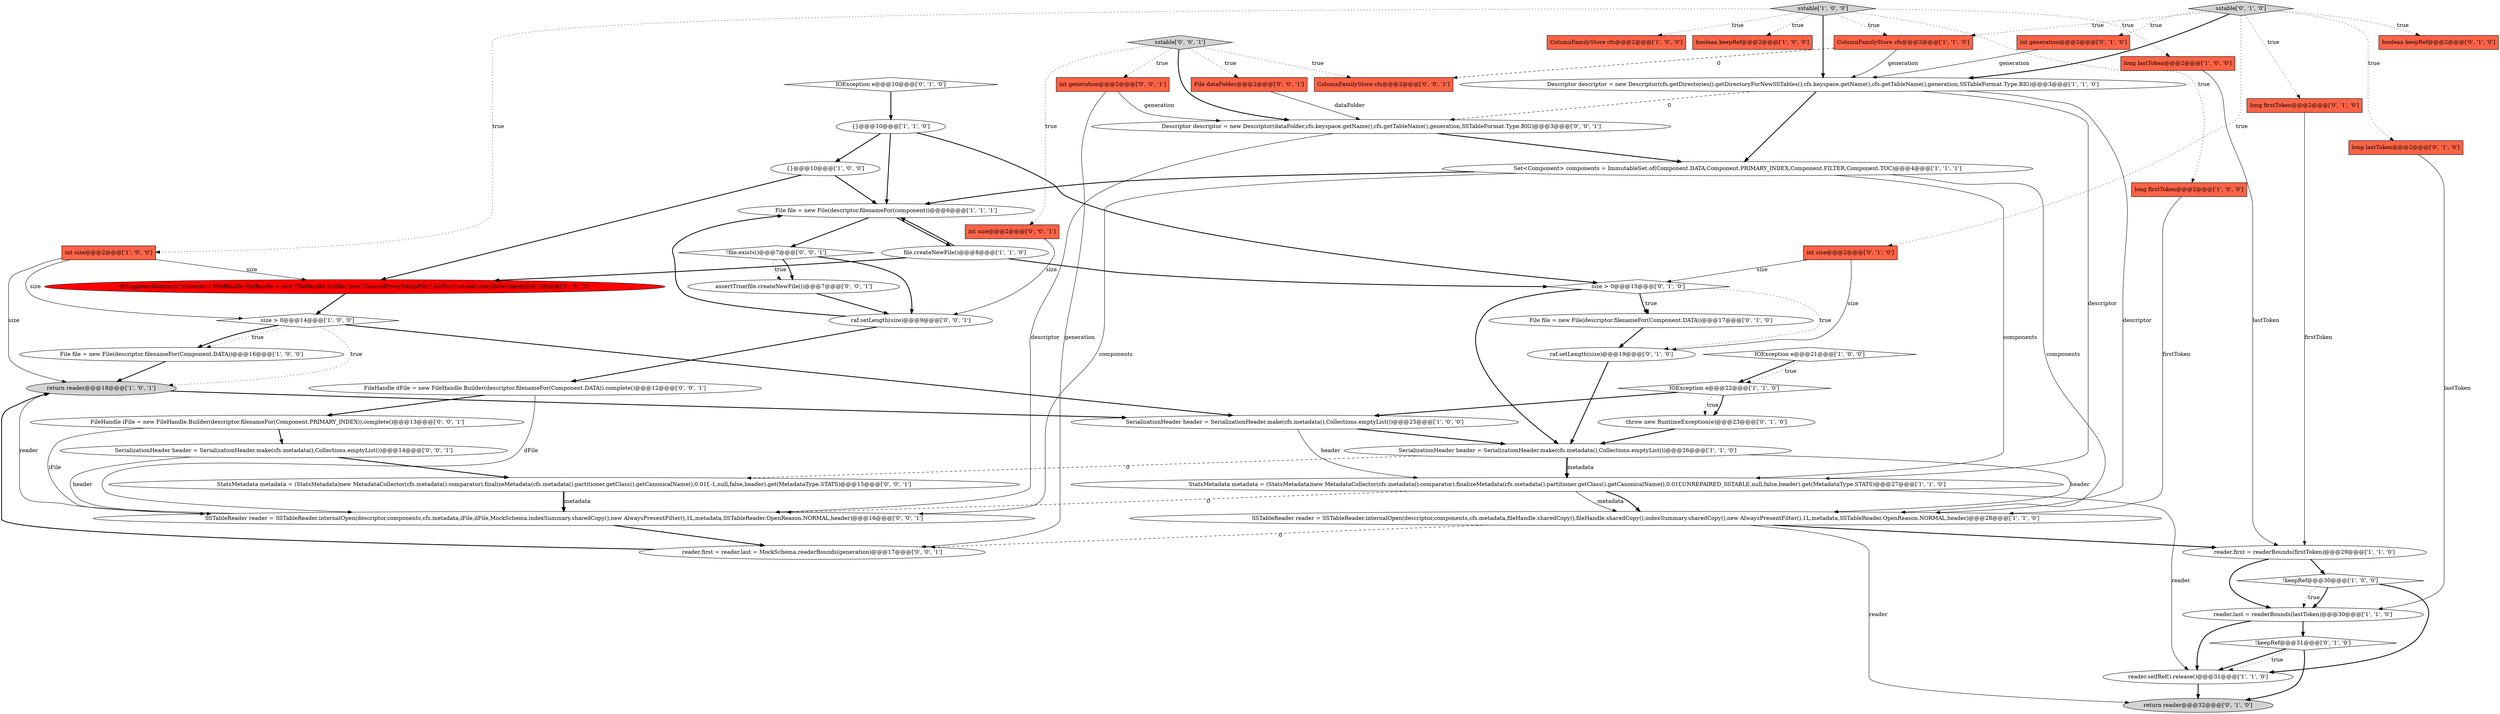 digraph {
19 [style = filled, label = "@SuppressWarnings(\"resource\") FileHandle fileHandle = new FileHandle.Builder(new ChannelProxy(tempFile)).bufferSize(size).complete(size)@@@13@@@['1', '0', '0']", fillcolor = red, shape = ellipse image = "AAA1AAABBB1BBB"];
2 [style = filled, label = "reader.first = readerBounds(firstToken)@@@29@@@['1', '1', '0']", fillcolor = white, shape = ellipse image = "AAA0AAABBB1BBB"];
28 [style = filled, label = "raf.setLength(size)@@@19@@@['0', '1', '0']", fillcolor = white, shape = ellipse image = "AAA0AAABBB2BBB"];
33 [style = filled, label = "throw new RuntimeException(e)@@@23@@@['0', '1', '0']", fillcolor = white, shape = ellipse image = "AAA0AAABBB2BBB"];
40 [style = filled, label = "!file.exists()@@@7@@@['0', '0', '1']", fillcolor = white, shape = diamond image = "AAA0AAABBB3BBB"];
53 [style = filled, label = "SSTableReader reader = SSTableReader.internalOpen(descriptor,components,cfs.metadata,iFile,dFile,MockSchema.indexSummary.sharedCopy(),new AlwaysPresentFilter(),1L,metadata,SSTableReader.OpenReason.NORMAL,header)@@@16@@@['0', '0', '1']", fillcolor = white, shape = ellipse image = "AAA0AAABBB3BBB"];
5 [style = filled, label = "IOException e@@@21@@@['1', '0', '0']", fillcolor = white, shape = diamond image = "AAA0AAABBB1BBB"];
15 [style = filled, label = "int size@@@2@@@['1', '0', '0']", fillcolor = tomato, shape = box image = "AAA0AAABBB1BBB"];
26 [style = filled, label = "reader.last = readerBounds(lastToken)@@@30@@@['1', '1', '0']", fillcolor = white, shape = ellipse image = "AAA0AAABBB1BBB"];
38 [style = filled, label = "long firstToken@@@2@@@['0', '1', '0']", fillcolor = tomato, shape = box image = "AAA0AAABBB2BBB"];
43 [style = filled, label = "StatsMetadata metadata = (StatsMetadata)new MetadataCollector(cfs.metadata().comparator).finalizeMetadata(cfs.metadata().partitioner.getClass().getCanonicalName(),0.01f,-1,null,false,header).get(MetadataType.STATS)@@@15@@@['0', '0', '1']", fillcolor = white, shape = ellipse image = "AAA0AAABBB3BBB"];
21 [style = filled, label = "Set<Component> components = ImmutableSet.of(Component.DATA,Component.PRIMARY_INDEX,Component.FILTER,Component.TOC)@@@4@@@['1', '1', '1']", fillcolor = white, shape = ellipse image = "AAA0AAABBB1BBB"];
4 [style = filled, label = "SerializationHeader header = SerializationHeader.make(cfs.metadata(),Collections.emptyList())@@@26@@@['1', '1', '0']", fillcolor = white, shape = ellipse image = "AAA0AAABBB1BBB"];
7 [style = filled, label = "file.createNewFile()@@@8@@@['1', '1', '0']", fillcolor = white, shape = ellipse image = "AAA0AAABBB1BBB"];
47 [style = filled, label = "File dataFolder@@@2@@@['0', '0', '1']", fillcolor = tomato, shape = box image = "AAA0AAABBB3BBB"];
23 [style = filled, label = "ColumnFamilyStore cfs@@@2@@@['1', '0', '0']", fillcolor = tomato, shape = box image = "AAA0AAABBB1BBB"];
29 [style = filled, label = "int size@@@2@@@['0', '1', '0']", fillcolor = tomato, shape = box image = "AAA0AAABBB2BBB"];
36 [style = filled, label = "size > 0@@@15@@@['0', '1', '0']", fillcolor = white, shape = diamond image = "AAA0AAABBB2BBB"];
13 [style = filled, label = "File file = new File(descriptor.filenameFor(Component.DATA))@@@16@@@['1', '0', '0']", fillcolor = white, shape = ellipse image = "AAA0AAABBB1BBB"];
8 [style = filled, label = "!keepRef@@@30@@@['1', '0', '0']", fillcolor = white, shape = diamond image = "AAA0AAABBB1BBB"];
50 [style = filled, label = "reader.first = reader.last = MockSchema.readerBounds(generation)@@@17@@@['0', '0', '1']", fillcolor = white, shape = ellipse image = "AAA0AAABBB3BBB"];
42 [style = filled, label = "raf.setLength(size)@@@9@@@['0', '0', '1']", fillcolor = white, shape = ellipse image = "AAA0AAABBB3BBB"];
51 [style = filled, label = "sstable['0', '0', '1']", fillcolor = lightgray, shape = diamond image = "AAA0AAABBB3BBB"];
30 [style = filled, label = "long lastToken@@@2@@@['0', '1', '0']", fillcolor = tomato, shape = box image = "AAA0AAABBB2BBB"];
49 [style = filled, label = "SerializationHeader header = SerializationHeader.make(cfs.metadata(),Collections.emptyList())@@@14@@@['0', '0', '1']", fillcolor = white, shape = ellipse image = "AAA0AAABBB3BBB"];
20 [style = filled, label = "size > 0@@@14@@@['1', '0', '0']", fillcolor = white, shape = diamond image = "AAA0AAABBB1BBB"];
9 [style = filled, label = "boolean keepRef@@@2@@@['1', '0', '0']", fillcolor = tomato, shape = box image = "AAA0AAABBB1BBB"];
11 [style = filled, label = "long lastToken@@@2@@@['1', '0', '0']", fillcolor = tomato, shape = box image = "AAA0AAABBB1BBB"];
27 [style = filled, label = "boolean keepRef@@@2@@@['0', '1', '0']", fillcolor = tomato, shape = box image = "AAA0AAABBB2BBB"];
44 [style = filled, label = "FileHandle dFile = new FileHandle.Builder(descriptor.filenameFor(Component.DATA)).complete()@@@12@@@['0', '0', '1']", fillcolor = white, shape = ellipse image = "AAA0AAABBB3BBB"];
22 [style = filled, label = "sstable['1', '0', '0']", fillcolor = lightgray, shape = diamond image = "AAA0AAABBB1BBB"];
24 [style = filled, label = "ColumnFamilyStore cfs@@@2@@@['1', '1', '0']", fillcolor = tomato, shape = box image = "AAA0AAABBB1BBB"];
34 [style = filled, label = "IOException e@@@10@@@['0', '1', '0']", fillcolor = white, shape = diamond image = "AAA0AAABBB2BBB"];
41 [style = filled, label = "int size@@@2@@@['0', '0', '1']", fillcolor = tomato, shape = box image = "AAA0AAABBB3BBB"];
10 [style = filled, label = "StatsMetadata metadata = (StatsMetadata)new MetadataCollector(cfs.metadata().comparator).finalizeMetadata(cfs.metadata().partitioner.getClass().getCanonicalName(),0.01f,UNREPAIRED_SSTABLE,null,false,header).get(MetadataType.STATS)@@@27@@@['1', '1', '0']", fillcolor = white, shape = ellipse image = "AAA0AAABBB1BBB"];
18 [style = filled, label = "return reader@@@18@@@['1', '0', '1']", fillcolor = lightgray, shape = ellipse image = "AAA0AAABBB1BBB"];
16 [style = filled, label = "IOException e@@@22@@@['1', '1', '0']", fillcolor = white, shape = diamond image = "AAA0AAABBB1BBB"];
39 [style = filled, label = "File file = new File(descriptor.filenameFor(Component.DATA))@@@17@@@['0', '1', '0']", fillcolor = white, shape = ellipse image = "AAA0AAABBB2BBB"];
54 [style = filled, label = "ColumnFamilyStore cfs@@@2@@@['0', '0', '1']", fillcolor = tomato, shape = box image = "AAA0AAABBB3BBB"];
6 [style = filled, label = "SerializationHeader header = SerializationHeader.make(cfs.metadata(),Collections.emptyList())@@@25@@@['1', '0', '0']", fillcolor = white, shape = ellipse image = "AAA0AAABBB1BBB"];
46 [style = filled, label = "FileHandle iFile = new FileHandle.Builder(descriptor.filenameFor(Component.PRIMARY_INDEX)).complete()@@@13@@@['0', '0', '1']", fillcolor = white, shape = ellipse image = "AAA0AAABBB3BBB"];
31 [style = filled, label = "!keepRef@@@31@@@['0', '1', '0']", fillcolor = white, shape = diamond image = "AAA0AAABBB2BBB"];
12 [style = filled, label = "{}@@@10@@@['1', '0', '0']", fillcolor = white, shape = ellipse image = "AAA0AAABBB1BBB"];
3 [style = filled, label = "SSTableReader reader = SSTableReader.internalOpen(descriptor,components,cfs.metadata,fileHandle.sharedCopy(),fileHandle.sharedCopy(),indexSummary.sharedCopy(),new AlwaysPresentFilter(),1L,metadata,SSTableReader.OpenReason.NORMAL,header)@@@28@@@['1', '1', '0']", fillcolor = white, shape = ellipse image = "AAA0AAABBB1BBB"];
1 [style = filled, label = "reader.selfRef().release()@@@31@@@['1', '1', '0']", fillcolor = white, shape = ellipse image = "AAA0AAABBB1BBB"];
32 [style = filled, label = "int generation@@@2@@@['0', '1', '0']", fillcolor = tomato, shape = box image = "AAA0AAABBB2BBB"];
52 [style = filled, label = "Descriptor descriptor = new Descriptor(dataFolder,cfs.keyspace.getName(),cfs.getTableName(),generation,SSTableFormat.Type.BIG)@@@3@@@['0', '0', '1']", fillcolor = white, shape = ellipse image = "AAA0AAABBB3BBB"];
35 [style = filled, label = "sstable['0', '1', '0']", fillcolor = lightgray, shape = diamond image = "AAA0AAABBB2BBB"];
17 [style = filled, label = "long firstToken@@@2@@@['1', '0', '0']", fillcolor = tomato, shape = box image = "AAA0AAABBB1BBB"];
37 [style = filled, label = "return reader@@@32@@@['0', '1', '0']", fillcolor = lightgray, shape = ellipse image = "AAA0AAABBB2BBB"];
0 [style = filled, label = "File file = new File(descriptor.filenameFor(component))@@@6@@@['1', '1', '1']", fillcolor = white, shape = ellipse image = "AAA0AAABBB1BBB"];
14 [style = filled, label = "Descriptor descriptor = new Descriptor(cfs.getDirectories().getDirectoryForNewSSTables(),cfs.keyspace.getName(),cfs.getTableName(),generation,SSTableFormat.Type.BIG)@@@3@@@['1', '1', '0']", fillcolor = white, shape = ellipse image = "AAA0AAABBB1BBB"];
25 [style = filled, label = "{}@@@10@@@['1', '1', '0']", fillcolor = white, shape = ellipse image = "AAA0AAABBB1BBB"];
45 [style = filled, label = "assertTrue(file.createNewFile())@@@7@@@['0', '0', '1']", fillcolor = white, shape = ellipse image = "AAA0AAABBB3BBB"];
48 [style = filled, label = "int generation@@@2@@@['0', '0', '1']", fillcolor = tomato, shape = box image = "AAA0AAABBB3BBB"];
31->37 [style = bold, label=""];
2->26 [style = bold, label=""];
29->36 [style = solid, label="size"];
41->42 [style = solid, label="size"];
51->48 [style = dotted, label="true"];
31->1 [style = bold, label=""];
51->47 [style = dotted, label="true"];
14->10 [style = solid, label="descriptor"];
8->1 [style = bold, label=""];
44->46 [style = bold, label=""];
17->3 [style = solid, label="firstToken"];
28->4 [style = bold, label=""];
42->44 [style = bold, label=""];
36->39 [style = dotted, label="true"];
43->53 [style = bold, label=""];
45->42 [style = bold, label=""];
20->18 [style = dotted, label="true"];
20->13 [style = dotted, label="true"];
0->40 [style = bold, label=""];
51->54 [style = dotted, label="true"];
52->21 [style = bold, label=""];
52->53 [style = solid, label="descriptor"];
22->23 [style = dotted, label="true"];
21->0 [style = bold, label=""];
25->36 [style = bold, label=""];
50->18 [style = bold, label=""];
19->20 [style = bold, label=""];
16->6 [style = bold, label=""];
26->1 [style = bold, label=""];
44->53 [style = solid, label="dFile"];
36->4 [style = bold, label=""];
35->38 [style = dotted, label="true"];
14->3 [style = solid, label="descriptor"];
7->0 [style = bold, label=""];
15->19 [style = solid, label="size"];
22->24 [style = dotted, label="true"];
29->28 [style = solid, label="size"];
35->30 [style = dotted, label="true"];
16->33 [style = dotted, label="true"];
35->32 [style = dotted, label="true"];
0->7 [style = bold, label=""];
10->3 [style = solid, label="metadata"];
48->50 [style = solid, label="generation"];
6->4 [style = bold, label=""];
3->2 [style = bold, label=""];
16->33 [style = bold, label=""];
48->52 [style = solid, label="generation"];
4->3 [style = solid, label="header"];
38->2 [style = solid, label="firstToken"];
22->9 [style = dotted, label="true"];
6->10 [style = solid, label="header"];
22->14 [style = bold, label=""];
4->10 [style = solid, label="metadata"];
14->21 [style = bold, label=""];
13->18 [style = bold, label=""];
21->53 [style = solid, label="components"];
51->41 [style = dotted, label="true"];
25->0 [style = bold, label=""];
35->29 [style = dotted, label="true"];
4->10 [style = bold, label=""];
20->13 [style = bold, label=""];
30->26 [style = solid, label="lastToken"];
33->4 [style = bold, label=""];
53->18 [style = solid, label="reader"];
21->10 [style = solid, label="components"];
47->52 [style = solid, label="dataFolder"];
51->52 [style = bold, label=""];
36->28 [style = dotted, label="true"];
10->53 [style = dashed, label="0"];
35->14 [style = bold, label=""];
36->39 [style = bold, label=""];
32->14 [style = solid, label="generation"];
11->2 [style = solid, label="lastToken"];
42->0 [style = bold, label=""];
53->50 [style = bold, label=""];
5->16 [style = bold, label=""];
14->52 [style = dashed, label="0"];
15->20 [style = solid, label="size"];
26->31 [style = bold, label=""];
4->43 [style = dashed, label="0"];
15->18 [style = solid, label="size"];
18->6 [style = bold, label=""];
31->1 [style = dotted, label="true"];
5->16 [style = dotted, label="true"];
22->15 [style = dotted, label="true"];
7->19 [style = bold, label=""];
7->36 [style = bold, label=""];
1->37 [style = bold, label=""];
8->26 [style = dotted, label="true"];
34->25 [style = bold, label=""];
24->14 [style = solid, label="generation"];
46->53 [style = solid, label="iFile"];
35->24 [style = dotted, label="true"];
46->49 [style = bold, label=""];
10->3 [style = bold, label=""];
22->11 [style = dotted, label="true"];
20->6 [style = bold, label=""];
10->1 [style = solid, label="reader"];
12->0 [style = bold, label=""];
49->43 [style = bold, label=""];
39->28 [style = bold, label=""];
3->37 [style = solid, label="reader"];
35->27 [style = dotted, label="true"];
3->50 [style = dashed, label="0"];
24->54 [style = dashed, label="0"];
25->12 [style = bold, label=""];
21->3 [style = solid, label="components"];
22->17 [style = dotted, label="true"];
49->53 [style = solid, label="header"];
40->45 [style = bold, label=""];
40->45 [style = dotted, label="true"];
12->19 [style = bold, label=""];
40->42 [style = bold, label=""];
2->8 [style = bold, label=""];
8->26 [style = bold, label=""];
43->53 [style = solid, label="metadata"];
}
